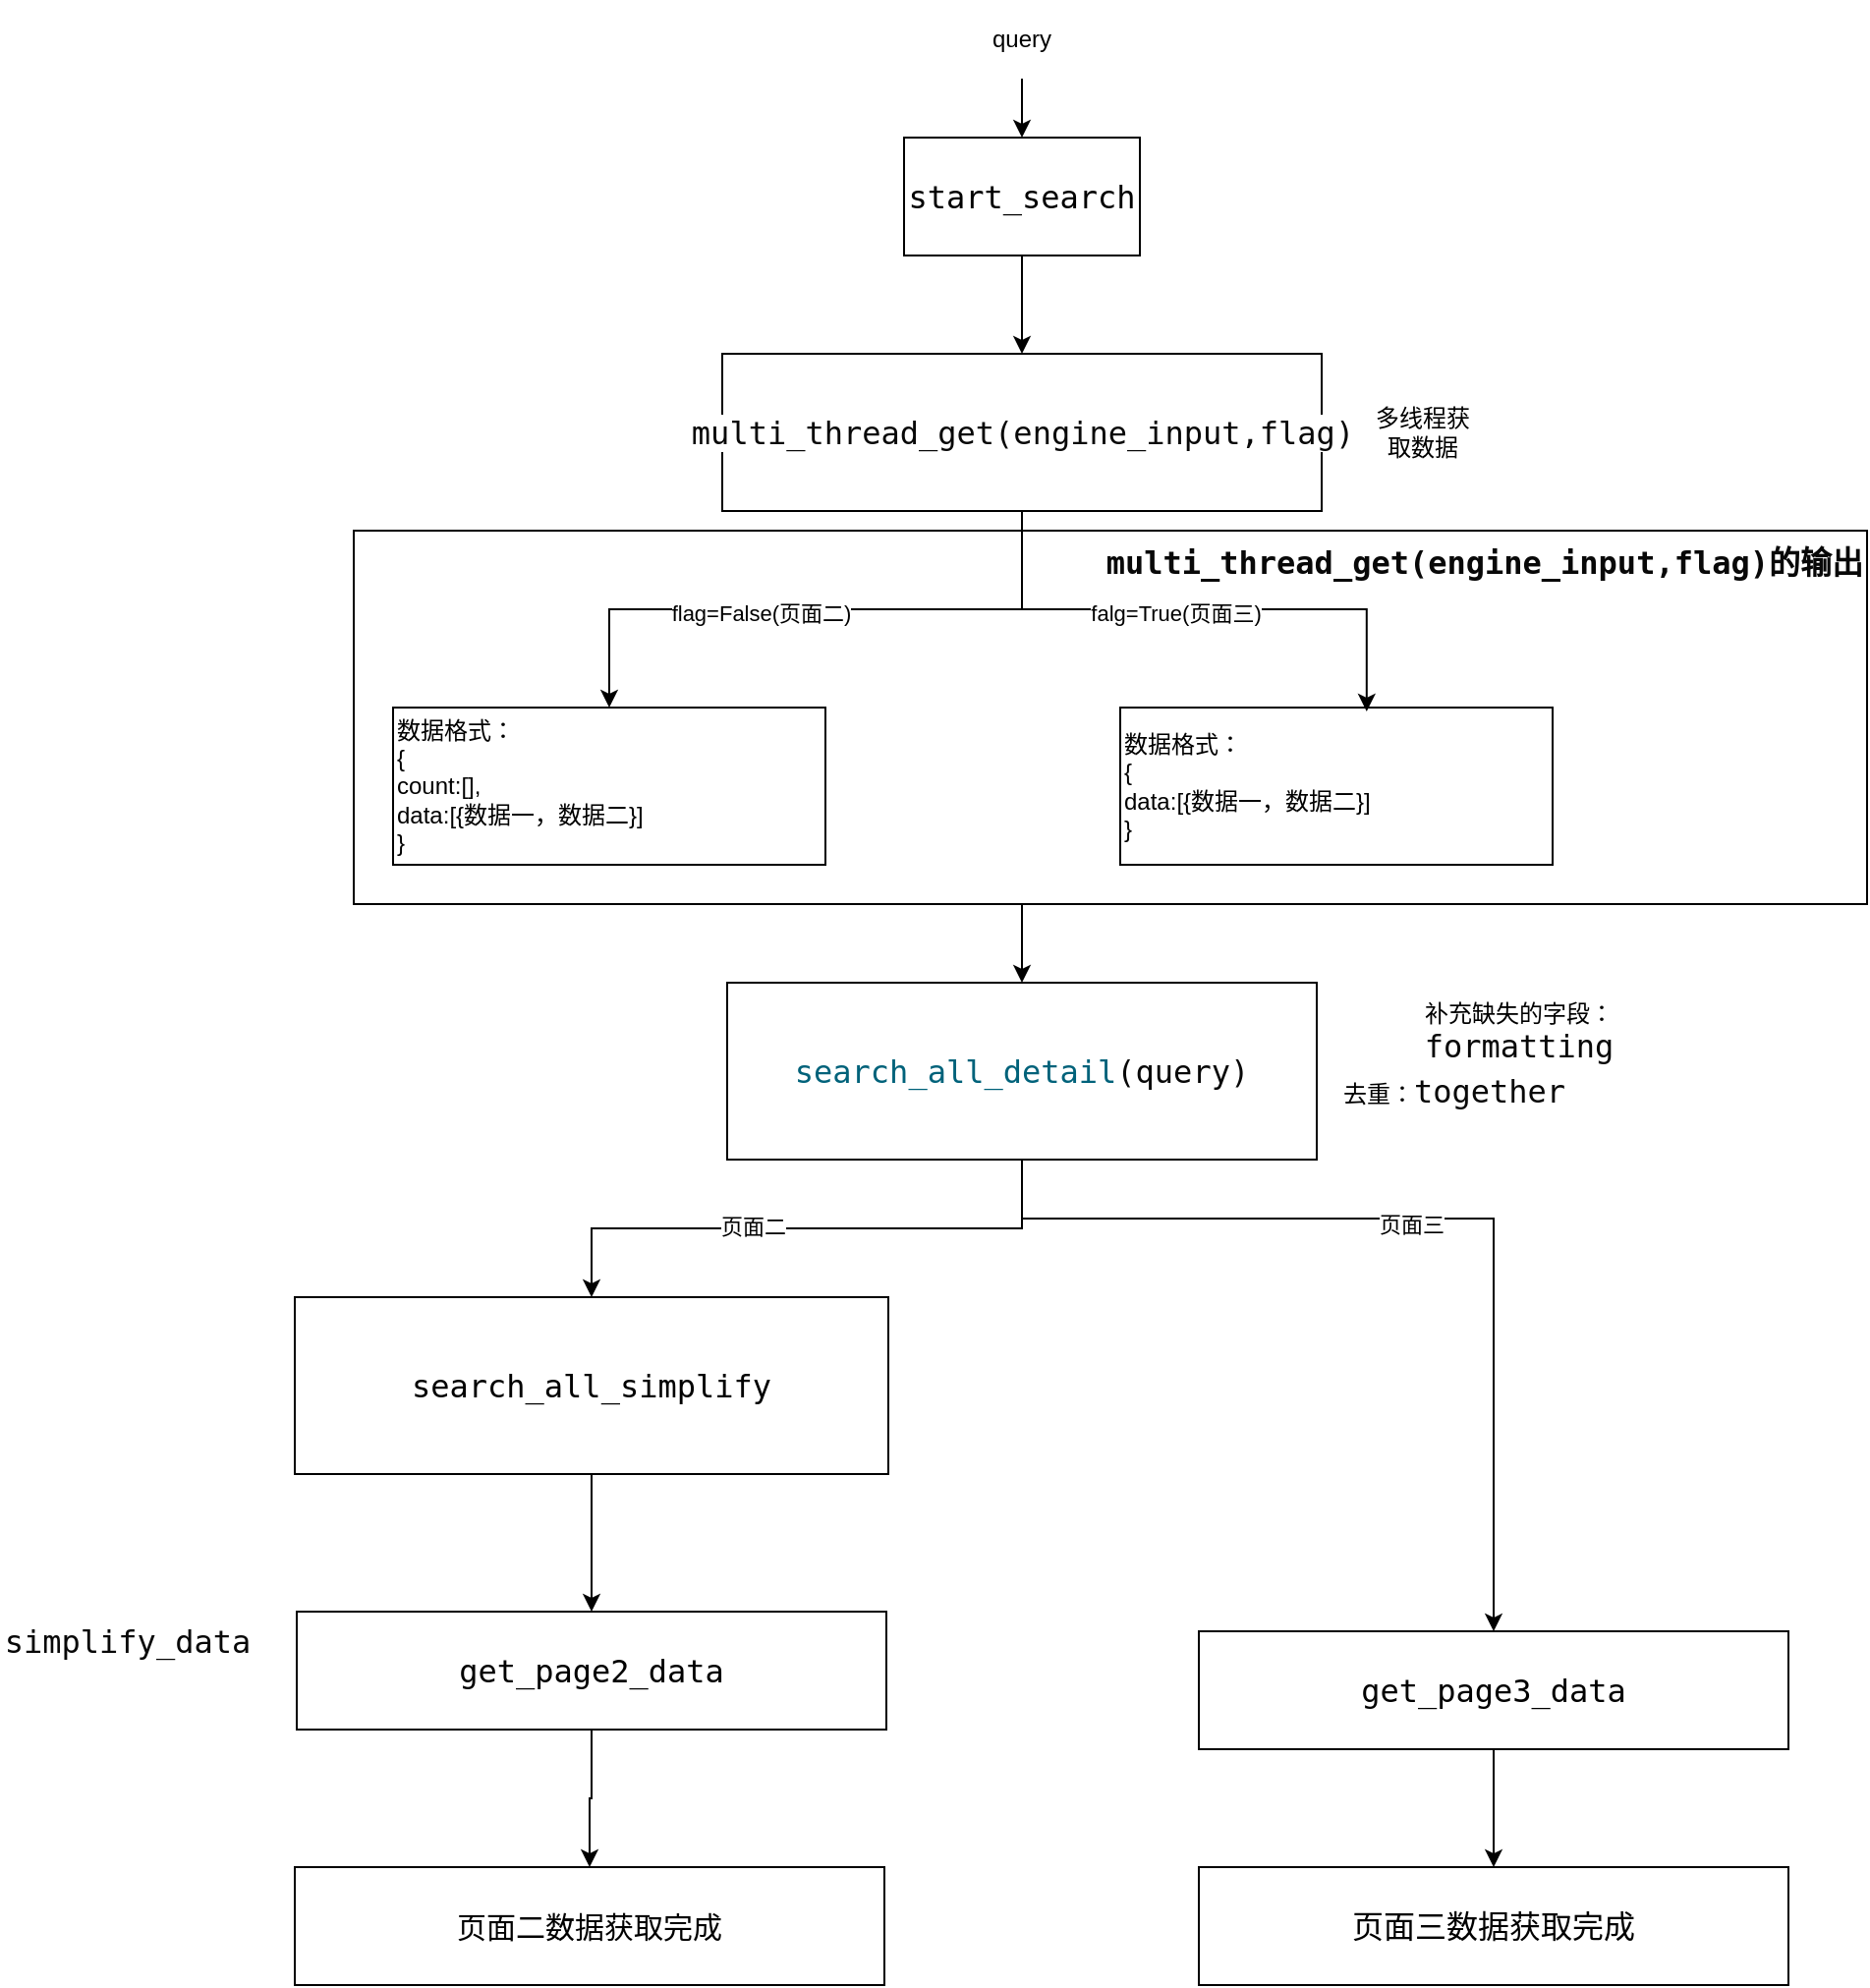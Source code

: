 <mxfile version="24.2.2" type="device">
  <diagram id="C5RBs43oDa-KdzZeNtuy" name="Page-1">
    <mxGraphModel dx="1877" dy="611" grid="1" gridSize="10" guides="1" tooltips="1" connect="1" arrows="1" fold="1" page="1" pageScale="1" pageWidth="827" pageHeight="1169" math="0" shadow="0">
      <root>
        <mxCell id="WIyWlLk6GJQsqaUBKTNV-0" />
        <mxCell id="WIyWlLk6GJQsqaUBKTNV-1" parent="WIyWlLk6GJQsqaUBKTNV-0" />
        <mxCell id="gUsRAoHN__DXFj3ZDOdU-1" style="edgeStyle=orthogonalEdgeStyle;rounded=0;orthogonalLoop=1;jettySize=auto;html=1;" parent="WIyWlLk6GJQsqaUBKTNV-1" source="zJx_pdGZiUMZ2tNh-iar-3" target="gUsRAoHN__DXFj3ZDOdU-0" edge="1">
          <mxGeometry relative="1" as="geometry" />
        </mxCell>
        <mxCell id="zJx_pdGZiUMZ2tNh-iar-14" value="&lt;b&gt;&lt;span style=&quot;color: rgb(8, 8, 8); font-family: &amp;quot;JetBrains Mono&amp;quot;, monospace; font-size: 16px; text-align: center; white-space: pre; background-color: rgb(255, 255, 255);&quot;&gt;multi_thread_get&lt;/span&gt;&lt;span style=&quot;color: rgb(8, 8, 8); font-family: &amp;quot;JetBrains Mono&amp;quot;, monospace; font-size: 12pt; text-align: center; white-space: pre;&quot;&gt;(engine_input,flag)的输出&lt;/span&gt;&lt;/b&gt;" style="rounded=0;whiteSpace=wrap;html=1;align=right;verticalAlign=top;" parent="WIyWlLk6GJQsqaUBKTNV-1" vertex="1">
          <mxGeometry x="-130" y="270" width="770" height="190" as="geometry" />
        </mxCell>
        <mxCell id="zJx_pdGZiUMZ2tNh-iar-4" style="edgeStyle=orthogonalEdgeStyle;rounded=0;orthogonalLoop=1;jettySize=auto;html=1;exitX=0.5;exitY=1;exitDx=0;exitDy=0;entryX=0.5;entryY=0;entryDx=0;entryDy=0;" parent="WIyWlLk6GJQsqaUBKTNV-1" source="zJx_pdGZiUMZ2tNh-iar-0" target="zJx_pdGZiUMZ2tNh-iar-3" edge="1">
          <mxGeometry relative="1" as="geometry" />
        </mxCell>
        <mxCell id="zJx_pdGZiUMZ2tNh-iar-0" value="&lt;div style=&quot;background-color: rgb(255, 255, 255); font-family: &amp;quot;JetBrains Mono&amp;quot;, monospace; font-size: 12pt; white-space: pre;&quot;&gt;start_search&lt;/div&gt;" style="rounded=0;whiteSpace=wrap;html=1;" parent="WIyWlLk6GJQsqaUBKTNV-1" vertex="1">
          <mxGeometry x="150" y="70" width="120" height="60" as="geometry" />
        </mxCell>
        <mxCell id="zJx_pdGZiUMZ2tNh-iar-2" style="edgeStyle=orthogonalEdgeStyle;rounded=0;orthogonalLoop=1;jettySize=auto;html=1;" parent="WIyWlLk6GJQsqaUBKTNV-1" source="zJx_pdGZiUMZ2tNh-iar-1" target="zJx_pdGZiUMZ2tNh-iar-0" edge="1">
          <mxGeometry relative="1" as="geometry" />
        </mxCell>
        <mxCell id="zJx_pdGZiUMZ2tNh-iar-1" value="query" style="text;html=1;align=center;verticalAlign=middle;whiteSpace=wrap;rounded=0;" parent="WIyWlLk6GJQsqaUBKTNV-1" vertex="1">
          <mxGeometry x="180" width="60" height="40" as="geometry" />
        </mxCell>
        <mxCell id="zJx_pdGZiUMZ2tNh-iar-7" style="edgeStyle=orthogonalEdgeStyle;rounded=0;orthogonalLoop=1;jettySize=auto;html=1;entryX=0.5;entryY=0;entryDx=0;entryDy=0;" parent="WIyWlLk6GJQsqaUBKTNV-1" source="zJx_pdGZiUMZ2tNh-iar-3" target="zJx_pdGZiUMZ2tNh-iar-6" edge="1">
          <mxGeometry relative="1" as="geometry" />
        </mxCell>
        <mxCell id="zJx_pdGZiUMZ2tNh-iar-8" value="flag=False(页面二)" style="edgeLabel;html=1;align=center;verticalAlign=middle;resizable=0;points=[];" parent="zJx_pdGZiUMZ2tNh-iar-7" vertex="1" connectable="0">
          <mxGeometry x="0.182" y="2" relative="1" as="geometry">
            <mxPoint as="offset" />
          </mxGeometry>
        </mxCell>
        <mxCell id="zJx_pdGZiUMZ2tNh-iar-3" value="&lt;div style=&quot;background-color:#ffffff;color:#080808;font-family:&#39;JetBrains Mono&#39;,monospace;font-size:12.0pt;white-space:pre;&quot;&gt;multi_thread_get&lt;span style=&quot;font-size: 12pt;&quot;&gt;(engine_input,flag)&lt;/span&gt;&lt;/div&gt;" style="rounded=0;html=1;whiteSpace=wrap;" parent="WIyWlLk6GJQsqaUBKTNV-1" vertex="1">
          <mxGeometry x="57.5" y="180" width="305" height="80" as="geometry" />
        </mxCell>
        <mxCell id="zJx_pdGZiUMZ2tNh-iar-5" value="多线程获取数据" style="text;html=1;align=center;verticalAlign=middle;whiteSpace=wrap;rounded=0;" parent="WIyWlLk6GJQsqaUBKTNV-1" vertex="1">
          <mxGeometry x="384" y="205" width="60" height="30" as="geometry" />
        </mxCell>
        <mxCell id="zJx_pdGZiUMZ2tNh-iar-6" value="数据格式：&lt;div&gt;{&lt;/div&gt;&lt;div style=&quot;&quot;&gt;count:[],&lt;/div&gt;&lt;div&gt;data:[{数据一，数据二}]&lt;/div&gt;&lt;div&gt;}&lt;/div&gt;" style="rounded=0;whiteSpace=wrap;html=1;align=left;" parent="WIyWlLk6GJQsqaUBKTNV-1" vertex="1">
          <mxGeometry x="-110" y="360" width="220" height="80" as="geometry" />
        </mxCell>
        <mxCell id="zJx_pdGZiUMZ2tNh-iar-10" value="数据格式：&lt;div&gt;{&lt;/div&gt;&lt;div&gt;data:[{数据一，数据二}]&lt;/div&gt;&lt;div&gt;}&lt;/div&gt;" style="rounded=0;whiteSpace=wrap;html=1;align=left;" parent="WIyWlLk6GJQsqaUBKTNV-1" vertex="1">
          <mxGeometry x="260" y="360" width="220" height="80" as="geometry" />
        </mxCell>
        <mxCell id="zJx_pdGZiUMZ2tNh-iar-11" style="edgeStyle=orthogonalEdgeStyle;rounded=0;orthogonalLoop=1;jettySize=auto;html=1;entryX=0.57;entryY=0.025;entryDx=0;entryDy=0;entryPerimeter=0;" parent="WIyWlLk6GJQsqaUBKTNV-1" source="zJx_pdGZiUMZ2tNh-iar-3" target="zJx_pdGZiUMZ2tNh-iar-10" edge="1">
          <mxGeometry relative="1" as="geometry" />
        </mxCell>
        <mxCell id="zJx_pdGZiUMZ2tNh-iar-12" value="falg=True(页面三)" style="edgeLabel;html=1;align=center;verticalAlign=middle;resizable=0;points=[];" parent="zJx_pdGZiUMZ2tNh-iar-11" vertex="1" connectable="0">
          <mxGeometry x="-0.077" y="-2" relative="1" as="geometry">
            <mxPoint as="offset" />
          </mxGeometry>
        </mxCell>
        <mxCell id="gUsRAoHN__DXFj3ZDOdU-5" style="edgeStyle=orthogonalEdgeStyle;rounded=0;orthogonalLoop=1;jettySize=auto;html=1;" parent="WIyWlLk6GJQsqaUBKTNV-1" source="gUsRAoHN__DXFj3ZDOdU-0" target="gUsRAoHN__DXFj3ZDOdU-4" edge="1">
          <mxGeometry relative="1" as="geometry" />
        </mxCell>
        <mxCell id="gUsRAoHN__DXFj3ZDOdU-6" value="页面二" style="edgeLabel;html=1;align=center;verticalAlign=middle;resizable=0;points=[];" parent="gUsRAoHN__DXFj3ZDOdU-5" vertex="1" connectable="0">
          <mxGeometry x="0.195" y="-1" relative="1" as="geometry">
            <mxPoint as="offset" />
          </mxGeometry>
        </mxCell>
        <mxCell id="gUsRAoHN__DXFj3ZDOdU-14" style="edgeStyle=orthogonalEdgeStyle;rounded=0;orthogonalLoop=1;jettySize=auto;html=1;entryX=0.5;entryY=0;entryDx=0;entryDy=0;" parent="WIyWlLk6GJQsqaUBKTNV-1" source="gUsRAoHN__DXFj3ZDOdU-0" target="gUsRAoHN__DXFj3ZDOdU-13" edge="1">
          <mxGeometry relative="1" as="geometry">
            <Array as="points">
              <mxPoint x="210" y="620" />
              <mxPoint x="450" y="620" />
            </Array>
          </mxGeometry>
        </mxCell>
        <mxCell id="gUsRAoHN__DXFj3ZDOdU-17" value="页面三" style="edgeLabel;html=1;align=center;verticalAlign=middle;resizable=0;points=[];" parent="gUsRAoHN__DXFj3ZDOdU-14" vertex="1" connectable="0">
          <mxGeometry x="-0.052" y="-3" relative="1" as="geometry">
            <mxPoint as="offset" />
          </mxGeometry>
        </mxCell>
        <mxCell id="gUsRAoHN__DXFj3ZDOdU-0" value="&lt;div style=&quot;background-color:#ffffff;color:#080808;font-family:&#39;JetBrains Mono&#39;,monospace;font-size:12.0pt;white-space:pre;&quot;&gt;&lt;span style=&quot;color:#00627a;&quot;&gt;search_all_detail&lt;/span&gt;(query)&lt;/div&gt;" style="rounded=0;whiteSpace=wrap;html=1;" parent="WIyWlLk6GJQsqaUBKTNV-1" vertex="1">
          <mxGeometry x="60" y="500" width="300" height="90" as="geometry" />
        </mxCell>
        <mxCell id="gUsRAoHN__DXFj3ZDOdU-2" value="补充缺失的字段：&lt;span style=&quot;background-color: rgb(255, 255, 255); color: rgb(8, 8, 8); font-family: &amp;quot;JetBrains Mono&amp;quot;, monospace; font-size: 12pt; white-space: pre;&quot;&gt;formatting&lt;/span&gt;" style="text;html=1;align=center;verticalAlign=middle;whiteSpace=wrap;rounded=0;" parent="WIyWlLk6GJQsqaUBKTNV-1" vertex="1">
          <mxGeometry x="370" y="510" width="186" height="30" as="geometry" />
        </mxCell>
        <mxCell id="gUsRAoHN__DXFj3ZDOdU-3" value="去重：&lt;span style=&quot;background-color: rgb(255, 255, 255); color: rgb(8, 8, 8); font-family: &amp;quot;JetBrains Mono&amp;quot;, monospace; font-size: 12pt; white-space: pre;&quot;&gt;together&lt;/span&gt;" style="text;html=1;align=center;verticalAlign=middle;whiteSpace=wrap;rounded=0;" parent="WIyWlLk6GJQsqaUBKTNV-1" vertex="1">
          <mxGeometry x="370" y="540" width="120" height="30" as="geometry" />
        </mxCell>
        <mxCell id="gUsRAoHN__DXFj3ZDOdU-9" style="edgeStyle=orthogonalEdgeStyle;rounded=0;orthogonalLoop=1;jettySize=auto;html=1;exitX=0.5;exitY=1;exitDx=0;exitDy=0;entryX=0.5;entryY=0;entryDx=0;entryDy=0;" parent="WIyWlLk6GJQsqaUBKTNV-1" source="gUsRAoHN__DXFj3ZDOdU-4" target="gUsRAoHN__DXFj3ZDOdU-8" edge="1">
          <mxGeometry relative="1" as="geometry" />
        </mxCell>
        <mxCell id="gUsRAoHN__DXFj3ZDOdU-4" value="&lt;div style=&quot;background-color: rgb(255, 255, 255); font-family: &amp;quot;JetBrains Mono&amp;quot;, monospace; font-size: 12pt; white-space: pre;&quot;&gt;search_all_simplify&lt;/div&gt;" style="rounded=0;whiteSpace=wrap;html=1;" parent="WIyWlLk6GJQsqaUBKTNV-1" vertex="1">
          <mxGeometry x="-160" y="660" width="302" height="90" as="geometry" />
        </mxCell>
        <mxCell id="gUsRAoHN__DXFj3ZDOdU-10" style="edgeStyle=orthogonalEdgeStyle;rounded=0;orthogonalLoop=1;jettySize=auto;html=1;" parent="WIyWlLk6GJQsqaUBKTNV-1" source="gUsRAoHN__DXFj3ZDOdU-8" target="gUsRAoHN__DXFj3ZDOdU-12" edge="1">
          <mxGeometry relative="1" as="geometry">
            <mxPoint x="-9" y="940" as="targetPoint" />
          </mxGeometry>
        </mxCell>
        <mxCell id="gUsRAoHN__DXFj3ZDOdU-8" value="&lt;div style=&quot;background-color: rgb(255, 255, 255); font-family: &amp;quot;JetBrains Mono&amp;quot;, monospace; font-size: 12pt; white-space: pre;&quot;&gt;&lt;div style=&quot;font-size: 12pt;&quot;&gt;get_page2_data&lt;/div&gt;&lt;/div&gt;" style="rounded=0;whiteSpace=wrap;html=1;" parent="WIyWlLk6GJQsqaUBKTNV-1" vertex="1">
          <mxGeometry x="-159" y="820" width="300" height="60" as="geometry" />
        </mxCell>
        <mxCell id="gUsRAoHN__DXFj3ZDOdU-11" value="&lt;div style=&quot;background-color:#ffffff;color:#080808;font-family:&#39;JetBrains Mono&#39;,monospace;font-size:12.0pt;white-space:pre;&quot;&gt;simplify_data&lt;/div&gt;" style="text;html=1;align=center;verticalAlign=middle;whiteSpace=wrap;rounded=0;" parent="WIyWlLk6GJQsqaUBKTNV-1" vertex="1">
          <mxGeometry x="-310" y="820" width="130" height="30" as="geometry" />
        </mxCell>
        <mxCell id="gUsRAoHN__DXFj3ZDOdU-12" value="页面二数据获取完成" style="rounded=0;whiteSpace=wrap;html=1;fontSize=15;" parent="WIyWlLk6GJQsqaUBKTNV-1" vertex="1">
          <mxGeometry x="-160" y="950" width="300" height="60" as="geometry" />
        </mxCell>
        <mxCell id="gUsRAoHN__DXFj3ZDOdU-16" style="edgeStyle=orthogonalEdgeStyle;rounded=0;orthogonalLoop=1;jettySize=auto;html=1;" parent="WIyWlLk6GJQsqaUBKTNV-1" source="gUsRAoHN__DXFj3ZDOdU-13" target="gUsRAoHN__DXFj3ZDOdU-15" edge="1">
          <mxGeometry relative="1" as="geometry" />
        </mxCell>
        <mxCell id="gUsRAoHN__DXFj3ZDOdU-13" value="&lt;div style=&quot;background-color: rgb(255, 255, 255); font-family: &amp;quot;JetBrains Mono&amp;quot;, monospace; font-size: 12pt; white-space: pre;&quot;&gt;&lt;div style=&quot;font-size: 12pt;&quot;&gt;get_page3_data&lt;/div&gt;&lt;/div&gt;" style="rounded=0;whiteSpace=wrap;html=1;textShadow=0;" parent="WIyWlLk6GJQsqaUBKTNV-1" vertex="1">
          <mxGeometry x="300" y="830" width="300" height="60" as="geometry" />
        </mxCell>
        <mxCell id="gUsRAoHN__DXFj3ZDOdU-15" value="页面三数据获取完成" style="rounded=0;whiteSpace=wrap;html=1;fontSize=16;" parent="WIyWlLk6GJQsqaUBKTNV-1" vertex="1">
          <mxGeometry x="300" y="950" width="300" height="60" as="geometry" />
        </mxCell>
      </root>
    </mxGraphModel>
  </diagram>
</mxfile>
